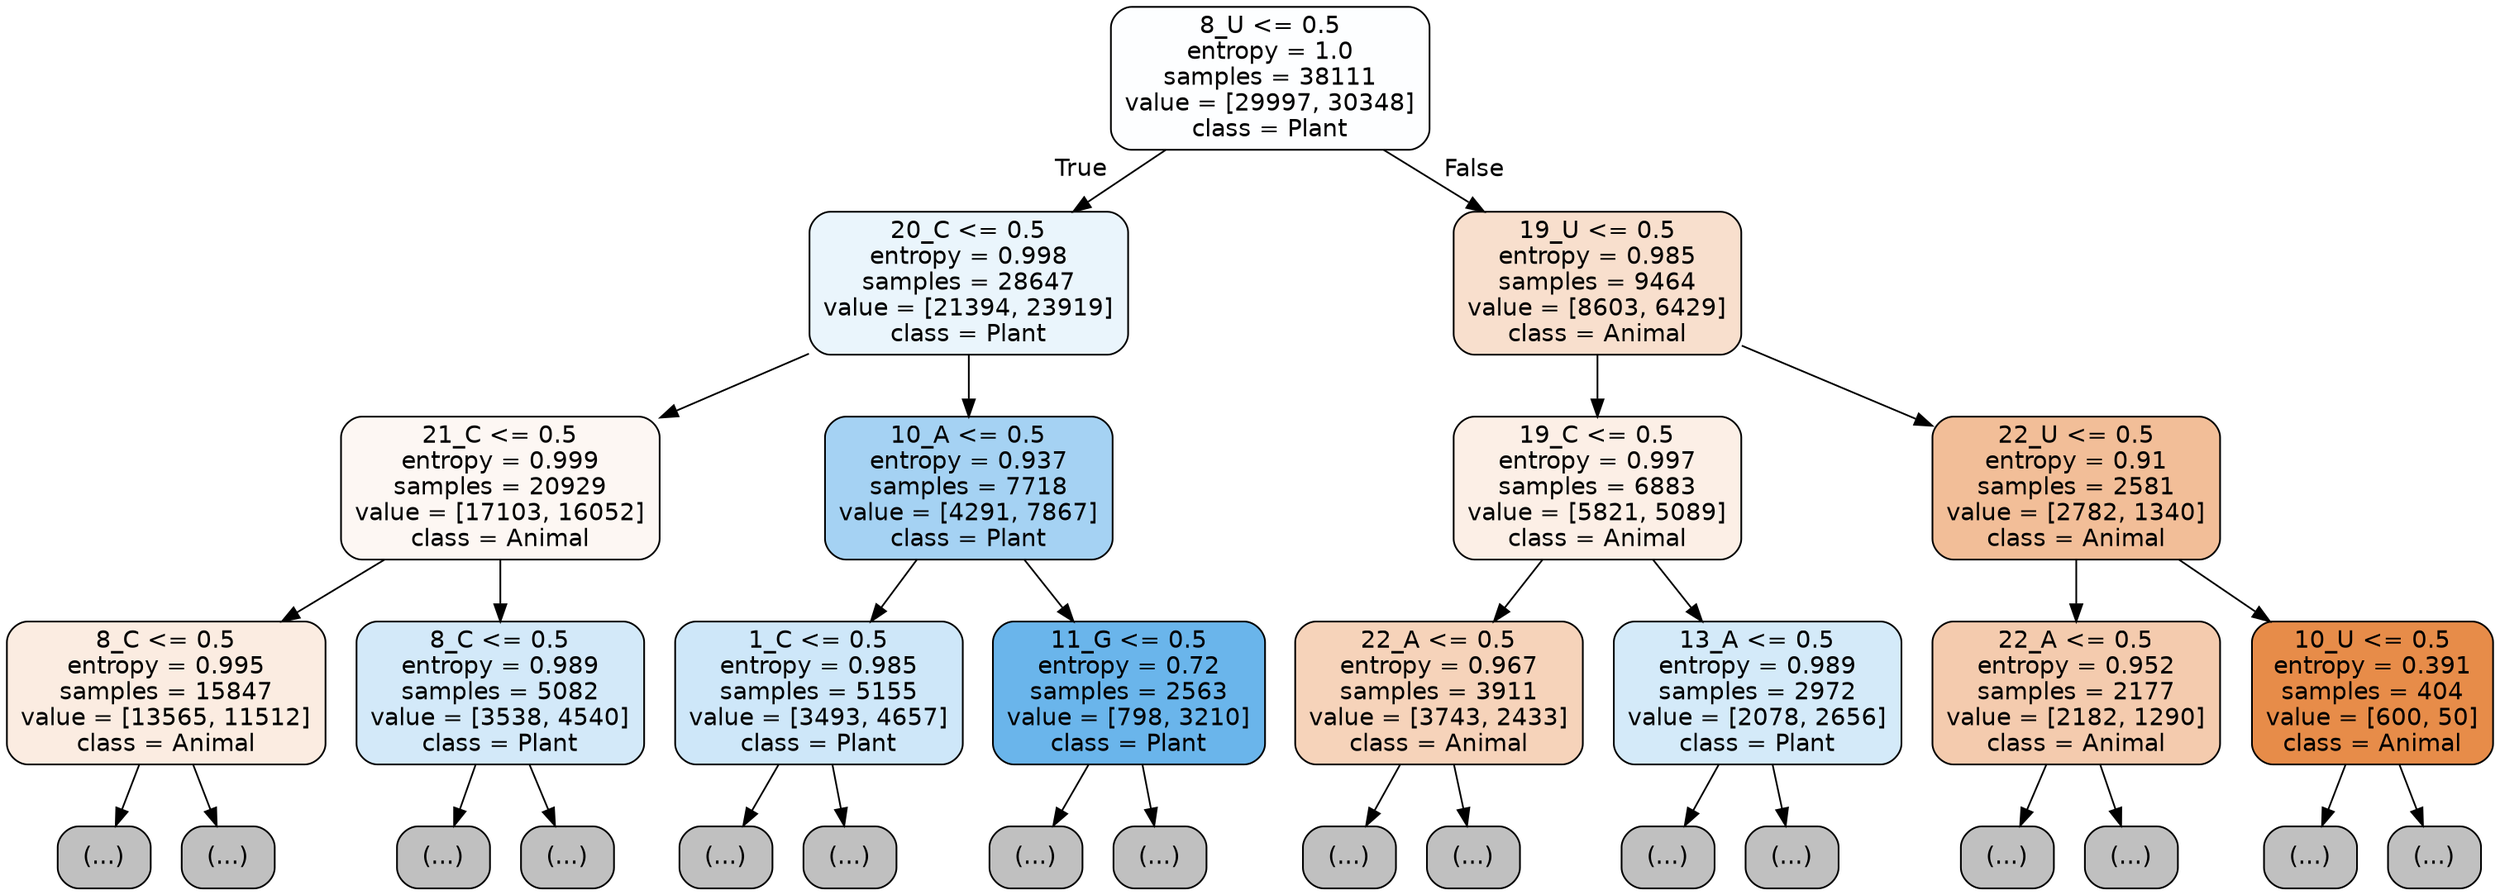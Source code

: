 digraph Tree {
node [shape=box, style="filled, rounded", color="black", fontname="helvetica"] ;
edge [fontname="helvetica"] ;
0 [label="8_U <= 0.5\nentropy = 1.0\nsamples = 38111\nvalue = [29997, 30348]\nclass = Plant", fillcolor="#fdfeff"] ;
1 [label="20_C <= 0.5\nentropy = 0.998\nsamples = 28647\nvalue = [21394, 23919]\nclass = Plant", fillcolor="#eaf5fc"] ;
0 -> 1 [labeldistance=2.5, labelangle=45, headlabel="True"] ;
2 [label="21_C <= 0.5\nentropy = 0.999\nsamples = 20929\nvalue = [17103, 16052]\nclass = Animal", fillcolor="#fdf7f3"] ;
1 -> 2 ;
3 [label="8_C <= 0.5\nentropy = 0.995\nsamples = 15847\nvalue = [13565, 11512]\nclass = Animal", fillcolor="#fbece1"] ;
2 -> 3 ;
4 [label="(...)", fillcolor="#C0C0C0"] ;
3 -> 4 ;
5391 [label="(...)", fillcolor="#C0C0C0"] ;
3 -> 5391 ;
7540 [label="8_C <= 0.5\nentropy = 0.989\nsamples = 5082\nvalue = [3538, 4540]\nclass = Plant", fillcolor="#d3e9f9"] ;
2 -> 7540 ;
7541 [label="(...)", fillcolor="#C0C0C0"] ;
7540 -> 7541 ;
8920 [label="(...)", fillcolor="#C0C0C0"] ;
7540 -> 8920 ;
9517 [label="10_A <= 0.5\nentropy = 0.937\nsamples = 7718\nvalue = [4291, 7867]\nclass = Plant", fillcolor="#a5d2f3"] ;
1 -> 9517 ;
9518 [label="1_C <= 0.5\nentropy = 0.985\nsamples = 5155\nvalue = [3493, 4657]\nclass = Plant", fillcolor="#cee7f9"] ;
9517 -> 9518 ;
9519 [label="(...)", fillcolor="#C0C0C0"] ;
9518 -> 9519 ;
11318 [label="(...)", fillcolor="#C0C0C0"] ;
9518 -> 11318 ;
11761 [label="11_G <= 0.5\nentropy = 0.72\nsamples = 2563\nvalue = [798, 3210]\nclass = Plant", fillcolor="#6ab5eb"] ;
9517 -> 11761 ;
11762 [label="(...)", fillcolor="#C0C0C0"] ;
11761 -> 11762 ;
12265 [label="(...)", fillcolor="#C0C0C0"] ;
11761 -> 12265 ;
12480 [label="19_U <= 0.5\nentropy = 0.985\nsamples = 9464\nvalue = [8603, 6429]\nclass = Animal", fillcolor="#f8dfcd"] ;
0 -> 12480 [labeldistance=2.5, labelangle=-45, headlabel="False"] ;
12481 [label="19_C <= 0.5\nentropy = 0.997\nsamples = 6883\nvalue = [5821, 5089]\nclass = Animal", fillcolor="#fcefe6"] ;
12480 -> 12481 ;
12482 [label="22_A <= 0.5\nentropy = 0.967\nsamples = 3911\nvalue = [3743, 2433]\nclass = Animal", fillcolor="#f6d3ba"] ;
12481 -> 12482 ;
12483 [label="(...)", fillcolor="#C0C0C0"] ;
12482 -> 12483 ;
14444 [label="(...)", fillcolor="#C0C0C0"] ;
12482 -> 14444 ;
14671 [label="13_A <= 0.5\nentropy = 0.989\nsamples = 2972\nvalue = [2078, 2656]\nclass = Plant", fillcolor="#d4eaf9"] ;
12481 -> 14671 ;
14672 [label="(...)", fillcolor="#C0C0C0"] ;
14671 -> 14672 ;
15601 [label="(...)", fillcolor="#C0C0C0"] ;
14671 -> 15601 ;
15874 [label="22_U <= 0.5\nentropy = 0.91\nsamples = 2581\nvalue = [2782, 1340]\nclass = Animal", fillcolor="#f2be98"] ;
12480 -> 15874 ;
15875 [label="22_A <= 0.5\nentropy = 0.952\nsamples = 2177\nvalue = [2182, 1290]\nclass = Animal", fillcolor="#f4cbae"] ;
15874 -> 15875 ;
15876 [label="(...)", fillcolor="#C0C0C0"] ;
15875 -> 15876 ;
16817 [label="(...)", fillcolor="#C0C0C0"] ;
15875 -> 16817 ;
16918 [label="10_U <= 0.5\nentropy = 0.391\nsamples = 404\nvalue = [600, 50]\nclass = Animal", fillcolor="#e78c49"] ;
15874 -> 16918 ;
16919 [label="(...)", fillcolor="#C0C0C0"] ;
16918 -> 16919 ;
16990 [label="(...)", fillcolor="#C0C0C0"] ;
16918 -> 16990 ;
}